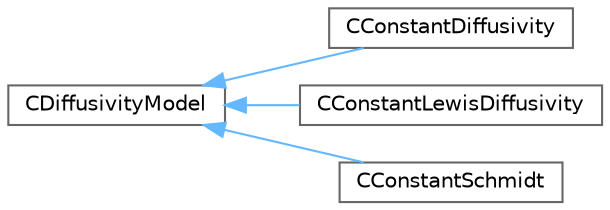 digraph "Graphical Class Hierarchy"
{
 // LATEX_PDF_SIZE
  bgcolor="transparent";
  edge [fontname=Helvetica,fontsize=10,labelfontname=Helvetica,labelfontsize=10];
  node [fontname=Helvetica,fontsize=10,shape=box,height=0.2,width=0.4];
  rankdir="LR";
  Node0 [id="Node000000",label="CDiffusivityModel",height=0.2,width=0.4,color="grey40", fillcolor="white", style="filled",URL="$classCDiffusivityModel.html",tooltip="Defines a mass diffusivity model for species equations based on Schmidt number."];
  Node0 -> Node1 [id="edge15_Node000000_Node000001",dir="back",color="steelblue1",style="solid",tooltip=" "];
  Node1 [id="Node000001",label="CConstantDiffusivity",height=0.2,width=0.4,color="grey40", fillcolor="white", style="filled",URL="$classCConstantDiffusivity.html",tooltip="Defines a constant mass diffusivity model for species equations."];
  Node0 -> Node2 [id="edge16_Node000000_Node000002",dir="back",color="steelblue1",style="solid",tooltip=" "];
  Node2 [id="Node000002",label="CConstantLewisDiffusivity",height=0.2,width=0.4,color="grey40", fillcolor="white", style="filled",URL="$classCConstantLewisDiffusivity.html",tooltip="Defines a Constant Lewis mass diffusivity model for species equations."];
  Node0 -> Node3 [id="edge17_Node000000_Node000003",dir="back",color="steelblue1",style="solid",tooltip=" "];
  Node3 [id="Node000003",label="CConstantSchmidt",height=0.2,width=0.4,color="grey40", fillcolor="white", style="filled",URL="$classCConstantSchmidt.html",tooltip=" "];
}
